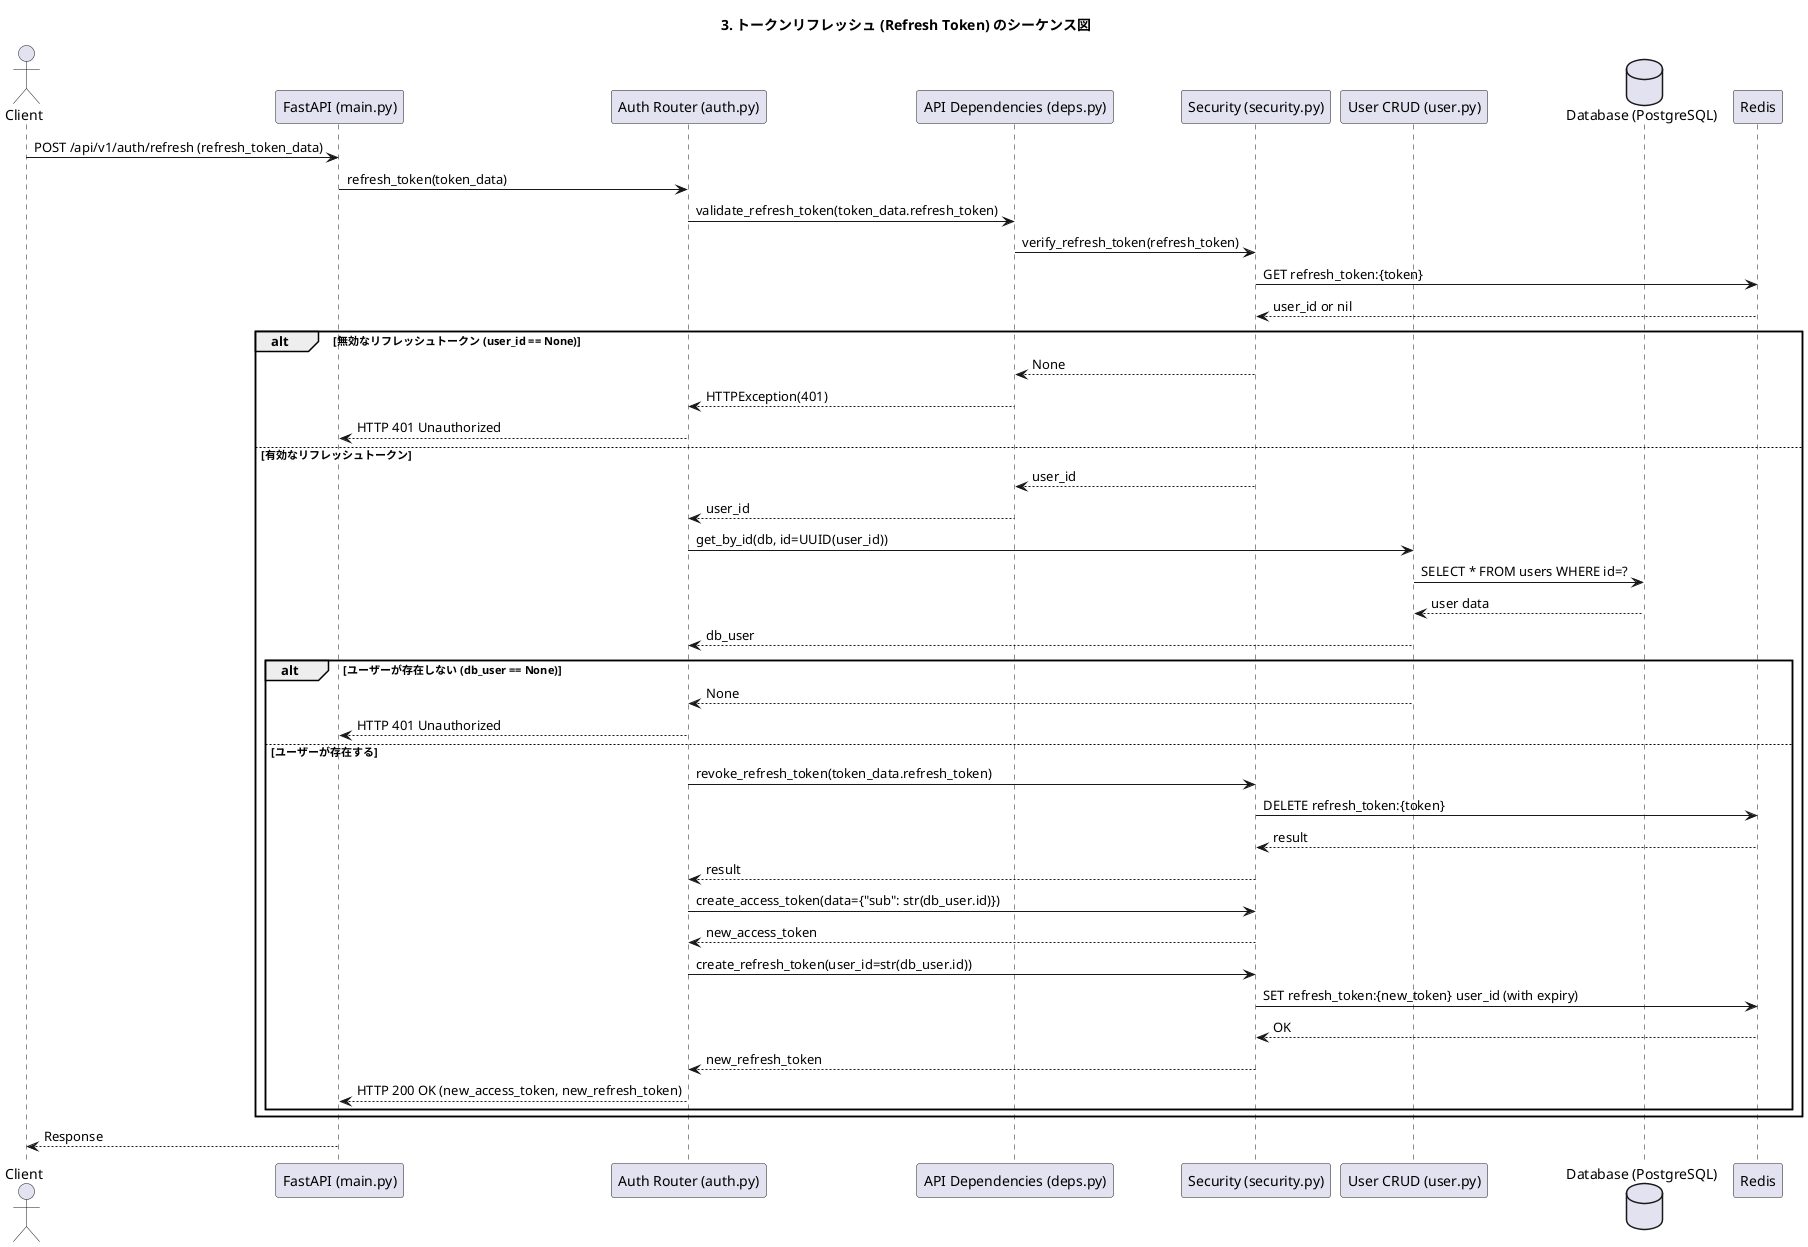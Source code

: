 @startuml
title 3. トークンリフレッシュ (Refresh Token) のシーケンス図

actor Client
participant "FastAPI (main.py)" as FastAPI
participant "Auth Router (auth.py)" as AuthRouter
participant "API Dependencies (deps.py)" as APIDeps
participant "Security (security.py)" as Security
participant "User CRUD (user.py)" as UserCRUD
database "Database (PostgreSQL)" as DB
participant "Redis" as Redis

Client -> FastAPI: POST /api/v1/auth/refresh (refresh_token_data)
FastAPI -> AuthRouter: refresh_token(token_data)
AuthRouter -> APIDeps: validate_refresh_token(token_data.refresh_token)
APIDeps -> Security: verify_refresh_token(refresh_token)
Security -> Redis: GET refresh_token:{token}
Redis --> Security: user_id or nil

alt 無効なリフレッシュトークン (user_id == None)
    Security --> APIDeps: None
    APIDeps --> AuthRouter: HTTPException(401)
    AuthRouter --> FastAPI: HTTP 401 Unauthorized
else 有効なリフレッシュトークン
    Security --> APIDeps: user_id
    APIDeps --> AuthRouter: user_id
    
    AuthRouter -> UserCRUD: get_by_id(db, id=UUID(user_id))
    UserCRUD -> DB: SELECT * FROM users WHERE id=?
    DB --> UserCRUD: user data
    UserCRUD --> AuthRouter: db_user

    alt ユーザーが存在しない (db_user == None)
        UserCRUD --> AuthRouter: None
        AuthRouter --> FastAPI: HTTP 401 Unauthorized
    else ユーザーが存在する
        AuthRouter -> Security: revoke_refresh_token(token_data.refresh_token)
        Security -> Redis: DELETE refresh_token:{token}
        Redis --> Security: result
        Security --> AuthRouter: result

        AuthRouter -> Security: create_access_token(data={"sub": str(db_user.id)})
        Security --> AuthRouter: new_access_token

        AuthRouter -> Security: create_refresh_token(user_id=str(db_user.id))
        Security -> Redis: SET refresh_token:{new_token} user_id (with expiry)
        Redis --> Security: OK
        Security --> AuthRouter: new_refresh_token

        AuthRouter --> FastAPI: HTTP 200 OK (new_access_token, new_refresh_token)
    end
end

FastAPI --> Client: Response

@enduml